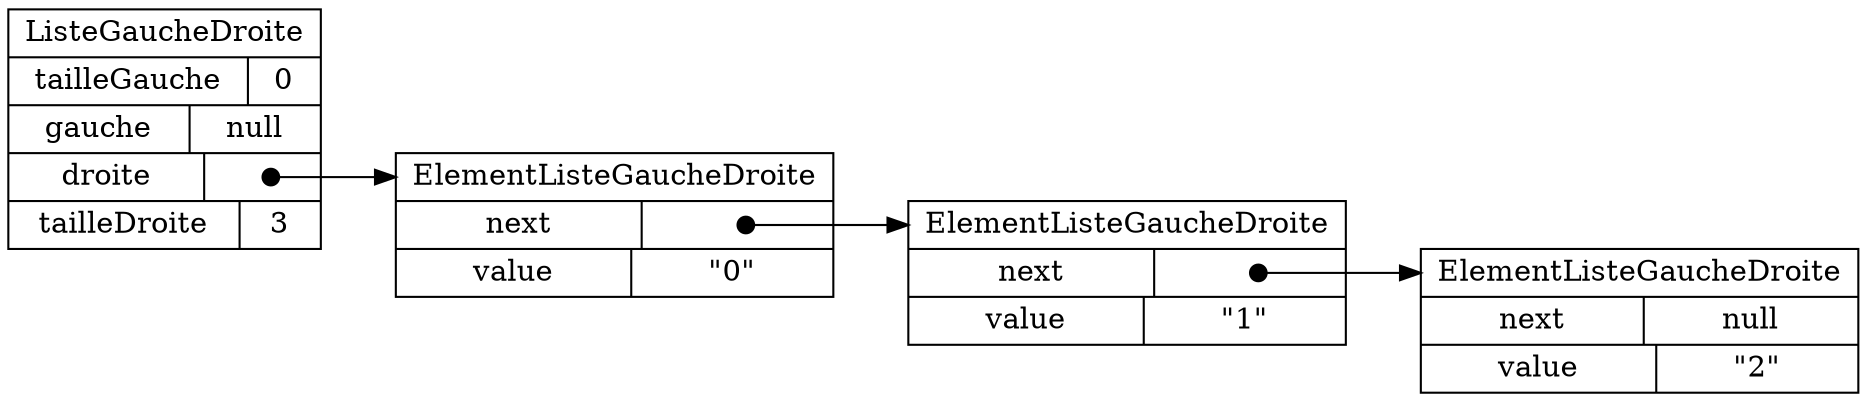 digraph "leftRightList03" {
graph ["rankdir"="LR","compound"="true"]
"" ["shape"="record","label"="<_C>ListeGaucheDroite|{tailleGauche|0}|{gauche|null}|{droite|<droite_droite>}|{tailleDroite|3}","style"="filled","fillcolor"="white"]
"droite" ["shape"="record","label"="<_C>ElementListeGaucheDroite|{next|<next_next>}|{value|\"0\"}","style"="filled","fillcolor"="white"]
"droite¤next" ["shape"="record","label"="<_C>ElementListeGaucheDroite|{next|<next_next>}|{value|\"1\"}","style"="filled","fillcolor"="white"]
"droite¤next¤next" ["shape"="record","label"="<_C>ElementListeGaucheDroite|{next|null}|{value|\"2\"}","style"="filled","fillcolor"="white"]
"":"droite_droite":c -> "droite":"_C" ["tailclip"="false","arrowtail"="dot","dir"="both","label"=""]
"droite":"next_next":c -> "droite¤next":"_C" ["tailclip"="false","arrowtail"="dot","dir"="both","label"=""]
"droite¤next":"next_next":c -> "droite¤next¤next":"_C" ["tailclip"="false","arrowtail"="dot","dir"="both","label"=""]
}